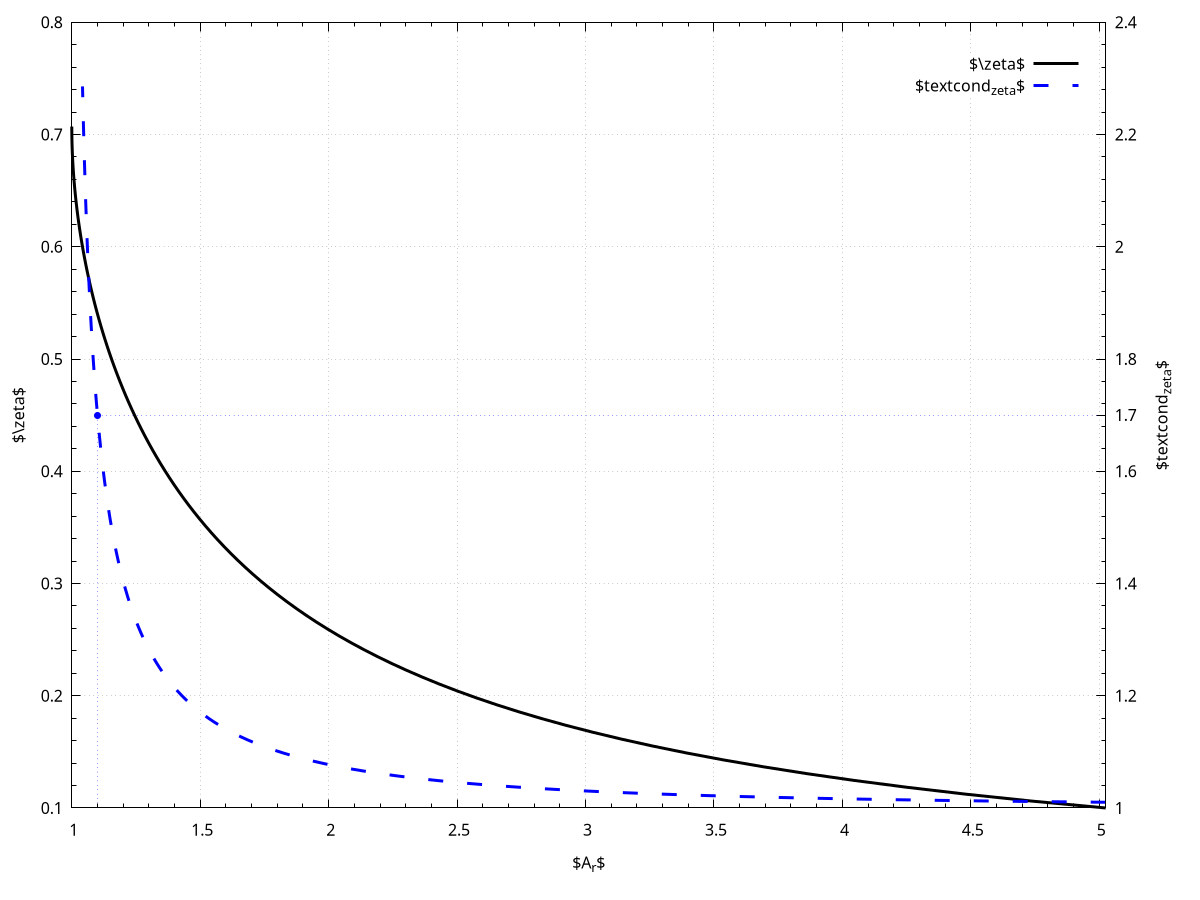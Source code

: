# vim: set syntax=gnuplot:
set encoding utf8;
set term epslatex size 10.5cm,9cm;
set output "lpas9/oscil/zar.tex";

Ar(z) = 1/(2*z*sqrt(1-z**2));
Z(a) = sqrt(0.5*(1-sqrt(1-(1.0/a**2))));
cZ(z) = abs((1-z**2)/(2*z**2-1)); # cond_z(Ar(z))

set key top right offset -1,-1;
set grid;

set xlabel '$A_r$';
set xtics 1, 0.5, 5;
set mxtics;

set ytics;
set mytics;
set ylabel '$\zeta$';
set format y '%.3g';

set y2range [1:2.4];
set y2tics 1, 0.2, 2.4 add (cZ(Z(1.1)));
set y2label '$\text{cond}_{\zeta}$';
set format y2 '%.3g';

set style line 1 lc "black" lt 1 lw 3 pt 7 ps 1;
set style line 2 lc "blue"  dt 2 lw 3 pt 7 ps 1;
set style line 3 lc "blue"  dt 0 lw 1 pt 7 ps 1;

set label 1 at second 1.1, cZ(Z(1.1)) point ls 3;
set arrow from second 1.1, cZ(Z(1.1)) to second 5, cZ(Z(1.1)) ls 3 nohead;
set arrow from second 1.1, 1 to second 1.1, cZ(Z(1.1)) ls 3 nohead;

plot sample [z=0.1:sqrt(2)/2] '+' using (Ar(z)):(z)  with lines ls 1 title '$\zeta$' axes x1y1, \
            [z=0.1:0.60] '+' using (Ar(z)):(cZ(z)) with lines ls 2 title '$\text{cond}_{\zeta}$' axes x1y2;
